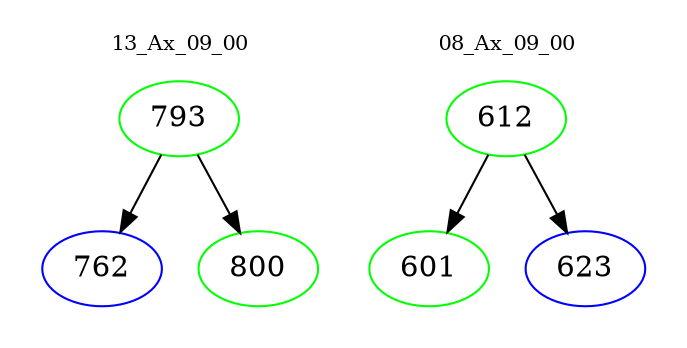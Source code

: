 digraph{
subgraph cluster_0 {
color = white
label = "13_Ax_09_00";
fontsize=10;
T0_793 [label="793", color="green"]
T0_793 -> T0_762 [color="black"]
T0_762 [label="762", color="blue"]
T0_793 -> T0_800 [color="black"]
T0_800 [label="800", color="green"]
}
subgraph cluster_1 {
color = white
label = "08_Ax_09_00";
fontsize=10;
T1_612 [label="612", color="green"]
T1_612 -> T1_601 [color="black"]
T1_601 [label="601", color="green"]
T1_612 -> T1_623 [color="black"]
T1_623 [label="623", color="blue"]
}
}
